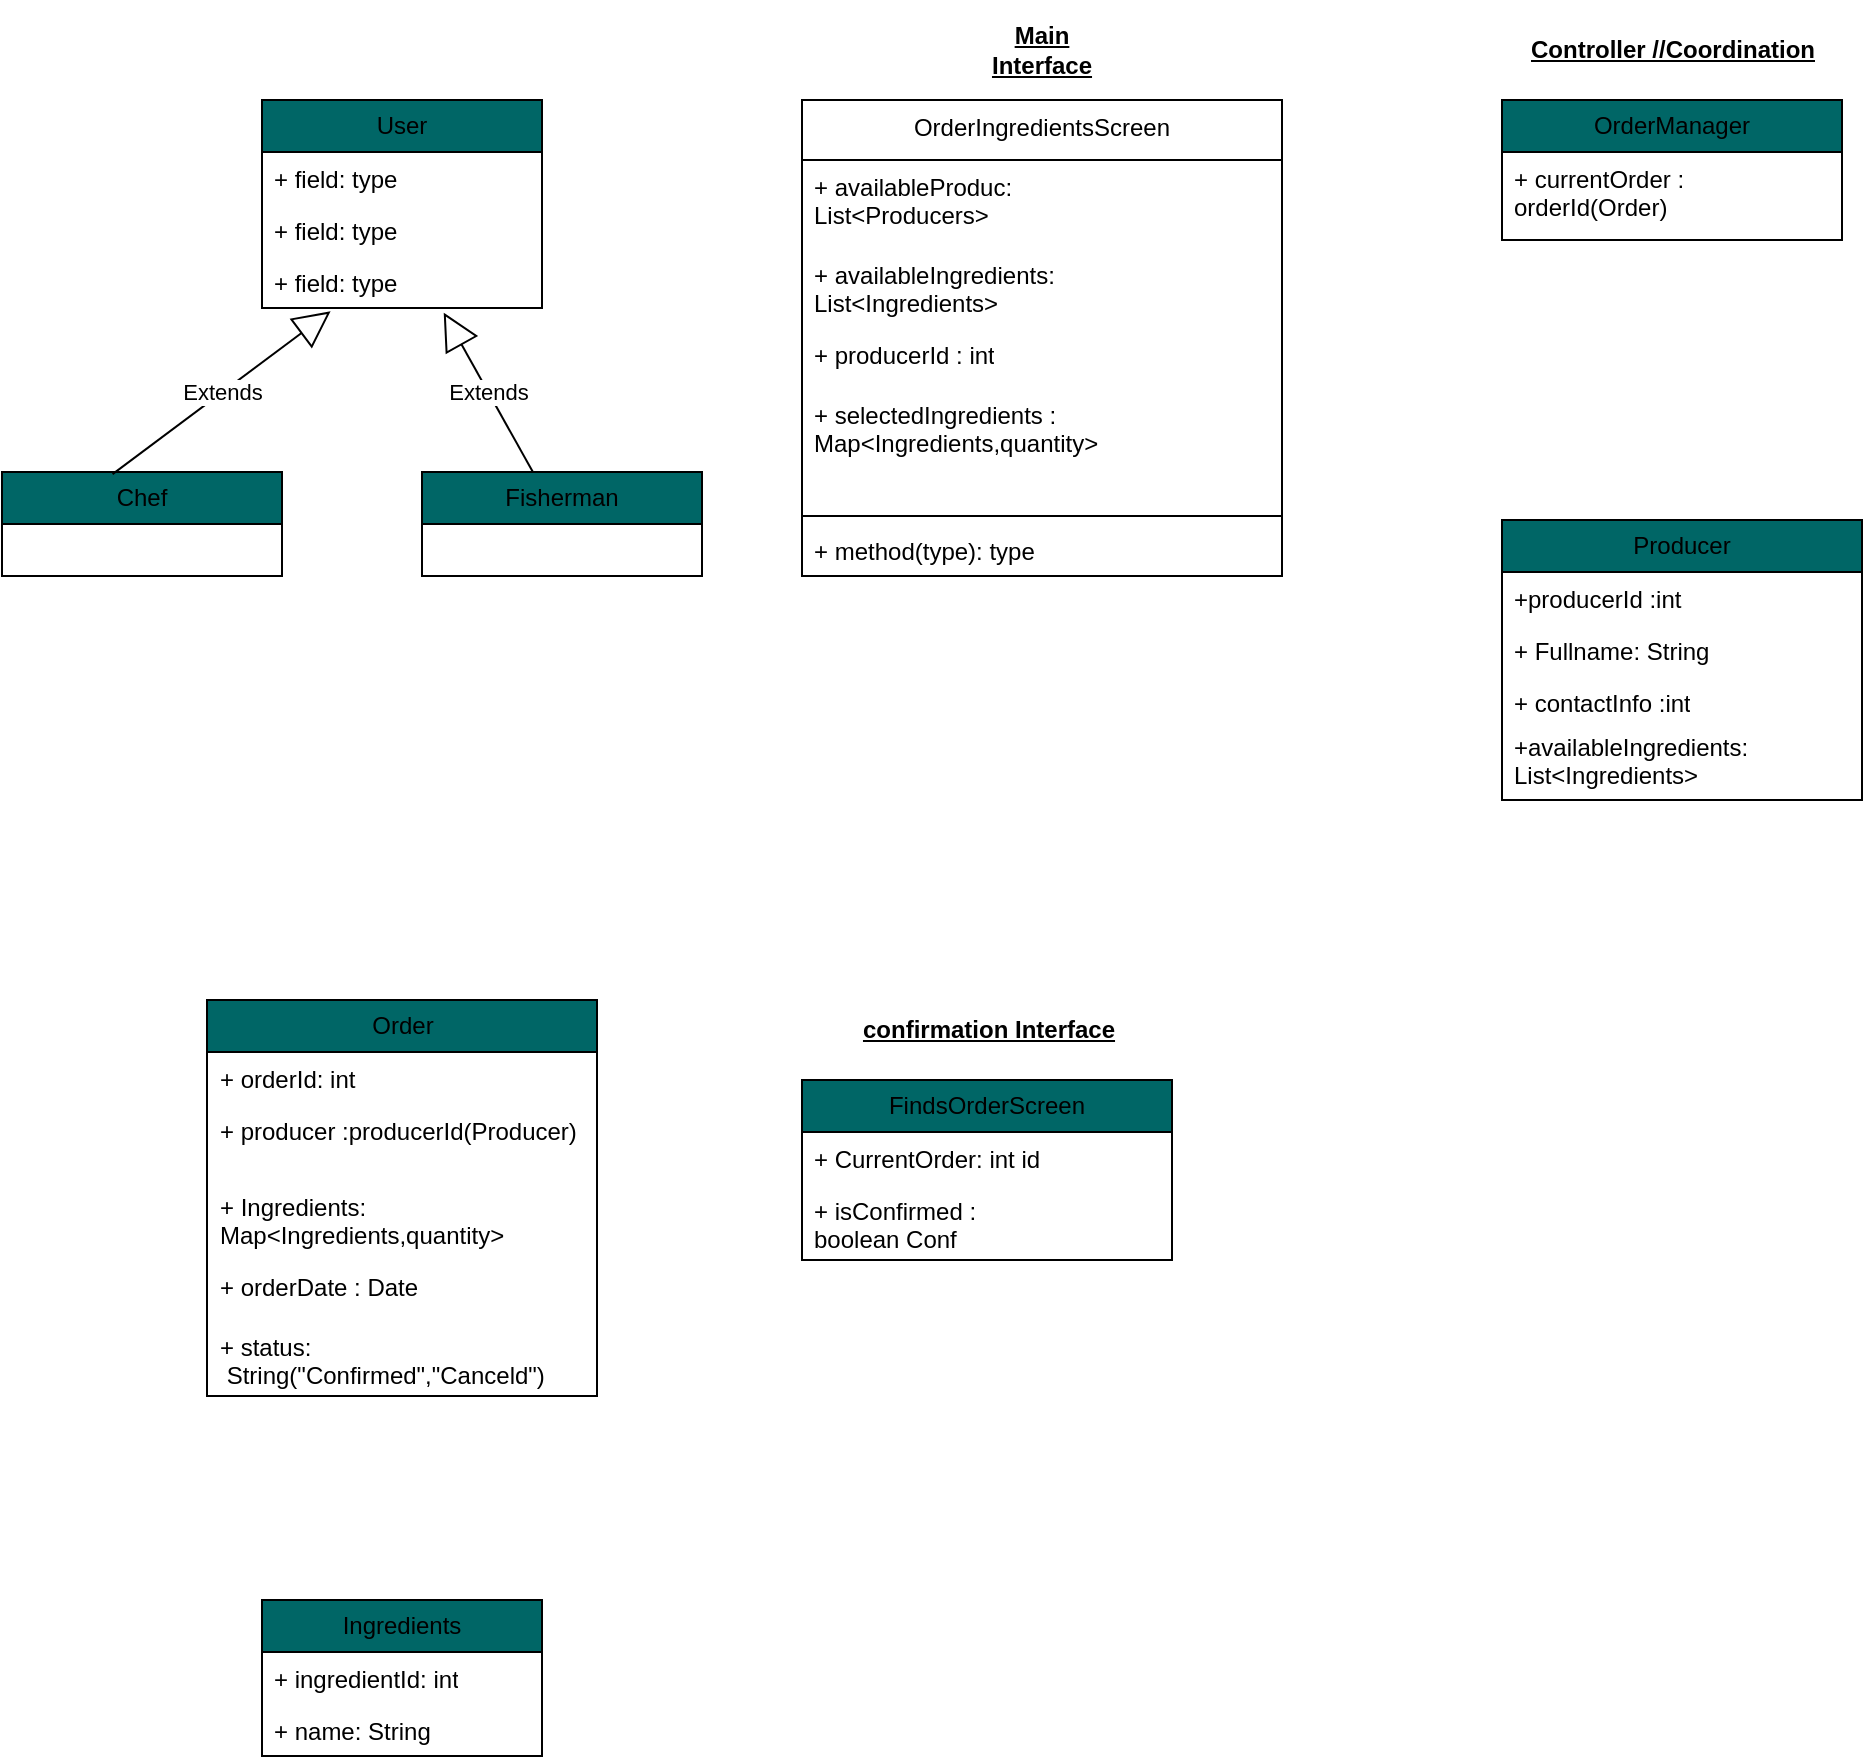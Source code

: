 <mxfile version="27.0.1">
  <diagram id="C5RBs43oDa-KdzZeNtuy" name="Page-1">
    <mxGraphModel dx="2492" dy="751" grid="1" gridSize="10" guides="1" tooltips="1" connect="1" arrows="1" fold="1" page="1" pageScale="1" pageWidth="827" pageHeight="1169" math="0" shadow="0">
      <root>
        <mxCell id="WIyWlLk6GJQsqaUBKTNV-0" />
        <mxCell id="WIyWlLk6GJQsqaUBKTNV-1" parent="WIyWlLk6GJQsqaUBKTNV-0" />
        <mxCell id="-91EUaGgrFVfvGWibIbg-0" value="User" style="swimlane;fontStyle=0;childLayout=stackLayout;horizontal=1;startSize=26;fillColor=light-dark(#006666,#006666);horizontalStack=0;resizeParent=1;resizeParentMax=0;resizeLast=0;collapsible=1;marginBottom=0;whiteSpace=wrap;html=1;" vertex="1" parent="WIyWlLk6GJQsqaUBKTNV-1">
          <mxGeometry x="90" y="170" width="140" height="104" as="geometry" />
        </mxCell>
        <mxCell id="-91EUaGgrFVfvGWibIbg-1" value="+ field: type" style="text;strokeColor=none;fillColor=none;align=left;verticalAlign=top;spacingLeft=4;spacingRight=4;overflow=hidden;rotatable=0;points=[[0,0.5],[1,0.5]];portConstraint=eastwest;whiteSpace=wrap;html=1;" vertex="1" parent="-91EUaGgrFVfvGWibIbg-0">
          <mxGeometry y="26" width="140" height="26" as="geometry" />
        </mxCell>
        <mxCell id="-91EUaGgrFVfvGWibIbg-2" value="+ field: type" style="text;strokeColor=none;fillColor=none;align=left;verticalAlign=top;spacingLeft=4;spacingRight=4;overflow=hidden;rotatable=0;points=[[0,0.5],[1,0.5]];portConstraint=eastwest;whiteSpace=wrap;html=1;" vertex="1" parent="-91EUaGgrFVfvGWibIbg-0">
          <mxGeometry y="52" width="140" height="26" as="geometry" />
        </mxCell>
        <mxCell id="-91EUaGgrFVfvGWibIbg-3" value="+ field: type" style="text;strokeColor=none;fillColor=none;align=left;verticalAlign=top;spacingLeft=4;spacingRight=4;overflow=hidden;rotatable=0;points=[[0,0.5],[1,0.5]];portConstraint=eastwest;whiteSpace=wrap;html=1;" vertex="1" parent="-91EUaGgrFVfvGWibIbg-0">
          <mxGeometry y="78" width="140" height="26" as="geometry" />
        </mxCell>
        <mxCell id="-91EUaGgrFVfvGWibIbg-4" value="FindsOrderScreen" style="swimlane;fontStyle=0;childLayout=stackLayout;horizontal=1;startSize=26;fillColor=light-dark(#006666,#006666);horizontalStack=0;resizeParent=1;resizeParentMax=0;resizeLast=0;collapsible=1;marginBottom=0;whiteSpace=wrap;html=1;" vertex="1" parent="WIyWlLk6GJQsqaUBKTNV-1">
          <mxGeometry x="360" y="660" width="185" height="90" as="geometry" />
        </mxCell>
        <mxCell id="-91EUaGgrFVfvGWibIbg-5" value="+ CurrentOrder: int id" style="text;strokeColor=none;fillColor=none;align=left;verticalAlign=top;spacingLeft=4;spacingRight=4;overflow=hidden;rotatable=0;points=[[0,0.5],[1,0.5]];portConstraint=eastwest;whiteSpace=wrap;html=1;" vertex="1" parent="-91EUaGgrFVfvGWibIbg-4">
          <mxGeometry y="26" width="185" height="26" as="geometry" />
        </mxCell>
        <mxCell id="-91EUaGgrFVfvGWibIbg-6" value="+ isConfirmed : &lt;br&gt;boolean Conf" style="text;strokeColor=none;fillColor=none;align=left;verticalAlign=top;spacingLeft=4;spacingRight=4;overflow=hidden;rotatable=0;points=[[0,0.5],[1,0.5]];portConstraint=eastwest;whiteSpace=wrap;html=1;" vertex="1" parent="-91EUaGgrFVfvGWibIbg-4">
          <mxGeometry y="52" width="185" height="38" as="geometry" />
        </mxCell>
        <mxCell id="-91EUaGgrFVfvGWibIbg-7" value="&lt;u&gt;confirmation Interface&lt;/u&gt;" style="text;align=center;fontStyle=1;verticalAlign=middle;spacingLeft=3;spacingRight=3;strokeColor=none;rotatable=0;points=[[0,0.5],[1,0.5]];portConstraint=eastwest;html=1;" vertex="1" parent="WIyWlLk6GJQsqaUBKTNV-1">
          <mxGeometry x="387.5" y="610" width="130" height="50" as="geometry" />
        </mxCell>
        <mxCell id="-91EUaGgrFVfvGWibIbg-9" value="Producer" style="swimlane;fontStyle=0;childLayout=stackLayout;horizontal=1;startSize=26;fillColor=light-dark(#006666,#006666);horizontalStack=0;resizeParent=1;resizeParentMax=0;resizeLast=0;collapsible=1;marginBottom=0;whiteSpace=wrap;html=1;" vertex="1" parent="WIyWlLk6GJQsqaUBKTNV-1">
          <mxGeometry x="710" y="380" width="180" height="140" as="geometry">
            <mxRectangle x="370" y="533" width="90" height="30" as="alternateBounds" />
          </mxGeometry>
        </mxCell>
        <mxCell id="-91EUaGgrFVfvGWibIbg-10" value="+producerId :int" style="text;strokeColor=none;fillColor=none;align=left;verticalAlign=top;spacingLeft=4;spacingRight=4;overflow=hidden;rotatable=0;points=[[0,0.5],[1,0.5]];portConstraint=eastwest;whiteSpace=wrap;html=1;" vertex="1" parent="-91EUaGgrFVfvGWibIbg-9">
          <mxGeometry y="26" width="180" height="26" as="geometry" />
        </mxCell>
        <mxCell id="-91EUaGgrFVfvGWibIbg-11" value="+ Fullname: String" style="text;strokeColor=none;fillColor=none;align=left;verticalAlign=top;spacingLeft=4;spacingRight=4;overflow=hidden;rotatable=0;points=[[0,0.5],[1,0.5]];portConstraint=eastwest;whiteSpace=wrap;html=1;" vertex="1" parent="-91EUaGgrFVfvGWibIbg-9">
          <mxGeometry y="52" width="180" height="26" as="geometry" />
        </mxCell>
        <mxCell id="-91EUaGgrFVfvGWibIbg-12" value="+ contactInfo :int" style="text;strokeColor=none;fillColor=none;align=left;verticalAlign=top;spacingLeft=4;spacingRight=4;overflow=hidden;rotatable=0;points=[[0,0.5],[1,0.5]];portConstraint=eastwest;whiteSpace=wrap;html=1;" vertex="1" parent="-91EUaGgrFVfvGWibIbg-9">
          <mxGeometry y="78" width="180" height="22" as="geometry" />
        </mxCell>
        <mxCell id="-91EUaGgrFVfvGWibIbg-13" value="+availableIngredients:&lt;br&gt;List&amp;lt;Ingredients&amp;gt;" style="text;strokeColor=none;fillColor=none;align=left;verticalAlign=top;spacingLeft=4;spacingRight=4;overflow=hidden;rotatable=0;points=[[0,0.5],[1,0.5]];portConstraint=eastwest;whiteSpace=wrap;html=1;" vertex="1" parent="-91EUaGgrFVfvGWibIbg-9">
          <mxGeometry y="100" width="180" height="40" as="geometry" />
        </mxCell>
        <mxCell id="-91EUaGgrFVfvGWibIbg-14" value="Ingredients" style="swimlane;fontStyle=0;childLayout=stackLayout;horizontal=1;startSize=26;fillColor=light-dark(#006666,#006666);horizontalStack=0;resizeParent=1;resizeParentMax=0;resizeLast=0;collapsible=1;marginBottom=0;whiteSpace=wrap;html=1;" vertex="1" parent="WIyWlLk6GJQsqaUBKTNV-1">
          <mxGeometry x="90" y="920" width="140" height="78" as="geometry" />
        </mxCell>
        <mxCell id="-91EUaGgrFVfvGWibIbg-15" value="+ ingredientId: int" style="text;strokeColor=none;fillColor=none;align=left;verticalAlign=top;spacingLeft=4;spacingRight=4;overflow=hidden;rotatable=0;points=[[0,0.5],[1,0.5]];portConstraint=eastwest;whiteSpace=wrap;html=1;" vertex="1" parent="-91EUaGgrFVfvGWibIbg-14">
          <mxGeometry y="26" width="140" height="26" as="geometry" />
        </mxCell>
        <mxCell id="-91EUaGgrFVfvGWibIbg-16" value="+ name: String" style="text;strokeColor=none;fillColor=none;align=left;verticalAlign=top;spacingLeft=4;spacingRight=4;overflow=hidden;rotatable=0;points=[[0,0.5],[1,0.5]];portConstraint=eastwest;whiteSpace=wrap;html=1;" vertex="1" parent="-91EUaGgrFVfvGWibIbg-14">
          <mxGeometry y="52" width="140" height="26" as="geometry" />
        </mxCell>
        <mxCell id="-91EUaGgrFVfvGWibIbg-17" value="Order" style="swimlane;fontStyle=0;childLayout=stackLayout;horizontal=1;startSize=26;fillColor=light-dark(#006666,#006666);horizontalStack=0;resizeParent=1;resizeParentMax=0;resizeLast=0;collapsible=1;marginBottom=0;whiteSpace=wrap;html=1;" vertex="1" parent="WIyWlLk6GJQsqaUBKTNV-1">
          <mxGeometry x="62.5" y="620" width="195" height="198" as="geometry" />
        </mxCell>
        <mxCell id="-91EUaGgrFVfvGWibIbg-18" value="+ orderId: int" style="text;strokeColor=none;fillColor=none;align=left;verticalAlign=top;spacingLeft=4;spacingRight=4;overflow=hidden;rotatable=0;points=[[0,0.5],[1,0.5]];portConstraint=eastwest;whiteSpace=wrap;html=1;" vertex="1" parent="-91EUaGgrFVfvGWibIbg-17">
          <mxGeometry y="26" width="195" height="26" as="geometry" />
        </mxCell>
        <mxCell id="-91EUaGgrFVfvGWibIbg-19" value="+ producer :producerId(Producer)&amp;nbsp;" style="text;strokeColor=none;fillColor=none;align=left;verticalAlign=top;spacingLeft=4;spacingRight=4;overflow=hidden;rotatable=0;points=[[0,0.5],[1,0.5]];portConstraint=eastwest;whiteSpace=wrap;html=1;" vertex="1" parent="-91EUaGgrFVfvGWibIbg-17">
          <mxGeometry y="52" width="195" height="38" as="geometry" />
        </mxCell>
        <mxCell id="-91EUaGgrFVfvGWibIbg-20" value="+ Ingredients:&lt;br&gt;Map&amp;lt;Ingredients,quantity&amp;gt;" style="text;strokeColor=none;fillColor=none;align=left;verticalAlign=top;spacingLeft=4;spacingRight=4;overflow=hidden;rotatable=0;points=[[0,0.5],[1,0.5]];portConstraint=eastwest;whiteSpace=wrap;html=1;" vertex="1" parent="-91EUaGgrFVfvGWibIbg-17">
          <mxGeometry y="90" width="195" height="40" as="geometry" />
        </mxCell>
        <mxCell id="-91EUaGgrFVfvGWibIbg-21" value="+ orderDate : Date" style="text;strokeColor=none;fillColor=none;align=left;verticalAlign=top;spacingLeft=4;spacingRight=4;overflow=hidden;rotatable=0;points=[[0,0.5],[1,0.5]];portConstraint=eastwest;whiteSpace=wrap;html=1;" vertex="1" parent="-91EUaGgrFVfvGWibIbg-17">
          <mxGeometry y="130" width="195" height="30" as="geometry" />
        </mxCell>
        <mxCell id="-91EUaGgrFVfvGWibIbg-22" value="+ status: &lt;br&gt;&amp;nbsp;String(&quot;Confirmed&quot;,&quot;Canceld&quot;)&amp;nbsp;" style="text;strokeColor=none;fillColor=none;align=left;verticalAlign=top;spacingLeft=4;spacingRight=4;overflow=hidden;rotatable=0;points=[[0,0.5],[1,0.5]];portConstraint=eastwest;whiteSpace=wrap;html=1;" vertex="1" parent="-91EUaGgrFVfvGWibIbg-17">
          <mxGeometry y="160" width="195" height="38" as="geometry" />
        </mxCell>
        <mxCell id="-91EUaGgrFVfvGWibIbg-23" value="OrderManager" style="swimlane;fontStyle=0;childLayout=stackLayout;horizontal=1;startSize=26;fillColor=light-dark(#006666,#006666);horizontalStack=0;resizeParent=1;resizeParentMax=0;resizeLast=0;collapsible=1;marginBottom=0;whiteSpace=wrap;html=1;" vertex="1" parent="WIyWlLk6GJQsqaUBKTNV-1">
          <mxGeometry x="710" y="170" width="170" height="70" as="geometry" />
        </mxCell>
        <mxCell id="-91EUaGgrFVfvGWibIbg-24" value="+ currentOrder : orderId(Order)" style="text;strokeColor=none;fillColor=none;align=left;verticalAlign=top;spacingLeft=4;spacingRight=4;overflow=hidden;rotatable=0;points=[[0,0.5],[1,0.5]];portConstraint=eastwest;whiteSpace=wrap;html=1;" vertex="1" parent="-91EUaGgrFVfvGWibIbg-23">
          <mxGeometry y="26" width="170" height="44" as="geometry" />
        </mxCell>
        <mxCell id="-91EUaGgrFVfvGWibIbg-25" value="&lt;u&gt;Controller //Coordination&lt;/u&gt;" style="text;align=center;fontStyle=1;verticalAlign=middle;spacingLeft=3;spacingRight=3;strokeColor=none;rotatable=0;points=[[0,0.5],[1,0.5]];portConstraint=eastwest;html=1;" vertex="1" parent="WIyWlLk6GJQsqaUBKTNV-1">
          <mxGeometry x="720" y="120" width="150" height="50" as="geometry" />
        </mxCell>
        <mxCell id="-91EUaGgrFVfvGWibIbg-26" value="Chef" style="swimlane;fontStyle=0;childLayout=stackLayout;horizontal=1;startSize=26;fillColor=light-dark(#006666,#006666);horizontalStack=0;resizeParent=1;resizeParentMax=0;resizeLast=0;collapsible=1;marginBottom=0;whiteSpace=wrap;html=1;" vertex="1" parent="WIyWlLk6GJQsqaUBKTNV-1">
          <mxGeometry x="-40" y="356" width="140" height="52" as="geometry" />
        </mxCell>
        <mxCell id="-91EUaGgrFVfvGWibIbg-27" value="Fisherman" style="swimlane;fontStyle=0;childLayout=stackLayout;horizontal=1;startSize=26;fillColor=light-dark(#006666,#006666);horizontalStack=0;resizeParent=1;resizeParentMax=0;resizeLast=0;collapsible=1;marginBottom=0;whiteSpace=wrap;html=1;" vertex="1" parent="WIyWlLk6GJQsqaUBKTNV-1">
          <mxGeometry x="170" y="356" width="140" height="52" as="geometry" />
        </mxCell>
        <mxCell id="-91EUaGgrFVfvGWibIbg-28" value="&lt;span style=&quot;font-weight: 400;&quot;&gt;OrderIngredientsScreen&lt;/span&gt;" style="swimlane;fontStyle=1;align=center;verticalAlign=top;childLayout=stackLayout;horizontal=1;startSize=30;horizontalStack=0;resizeParent=1;resizeParentMax=0;resizeLast=0;collapsible=1;marginBottom=0;whiteSpace=wrap;html=1;fillColor=light-dark(#FFFFFF,#006666);" vertex="1" parent="WIyWlLk6GJQsqaUBKTNV-1">
          <mxGeometry x="360" y="170" width="240" height="238" as="geometry" />
        </mxCell>
        <mxCell id="-91EUaGgrFVfvGWibIbg-29" value="+ availableProduc:&lt;br&gt;List&amp;lt;Producers&amp;gt;" style="text;strokeColor=none;fillColor=none;align=left;verticalAlign=top;spacingLeft=4;spacingRight=4;overflow=hidden;rotatable=0;points=[[0,0.5],[1,0.5]];portConstraint=eastwest;whiteSpace=wrap;html=1;" vertex="1" parent="-91EUaGgrFVfvGWibIbg-28">
          <mxGeometry y="30" width="240" height="44" as="geometry" />
        </mxCell>
        <mxCell id="-91EUaGgrFVfvGWibIbg-30" value="+ availableIngredients:&lt;br&gt;List&amp;lt;Ingredients&amp;gt;" style="text;strokeColor=none;fillColor=none;align=left;verticalAlign=top;spacingLeft=4;spacingRight=4;overflow=hidden;rotatable=0;points=[[0,0.5],[1,0.5]];portConstraint=eastwest;whiteSpace=wrap;html=1;" vertex="1" parent="-91EUaGgrFVfvGWibIbg-28">
          <mxGeometry y="74" width="240" height="40" as="geometry" />
        </mxCell>
        <mxCell id="-91EUaGgrFVfvGWibIbg-31" value="+ producerId : int" style="text;strokeColor=none;fillColor=none;align=left;verticalAlign=top;spacingLeft=4;spacingRight=4;overflow=hidden;rotatable=0;points=[[0,0.5],[1,0.5]];portConstraint=eastwest;whiteSpace=wrap;html=1;" vertex="1" parent="-91EUaGgrFVfvGWibIbg-28">
          <mxGeometry y="114" width="240" height="30" as="geometry" />
        </mxCell>
        <mxCell id="-91EUaGgrFVfvGWibIbg-32" value="+ selectedIngredients : Map&amp;lt;Ingredients,quantity&amp;gt;" style="text;strokeColor=none;fillColor=none;align=left;verticalAlign=top;spacingLeft=4;spacingRight=4;overflow=hidden;rotatable=0;points=[[0,0.5],[1,0.5]];portConstraint=eastwest;whiteSpace=wrap;html=1;" vertex="1" parent="-91EUaGgrFVfvGWibIbg-28">
          <mxGeometry y="144" width="240" height="60" as="geometry" />
        </mxCell>
        <mxCell id="-91EUaGgrFVfvGWibIbg-33" value="" style="line;strokeWidth=1;fillColor=none;align=left;verticalAlign=middle;spacingTop=-1;spacingLeft=3;spacingRight=3;rotatable=0;labelPosition=right;points=[];portConstraint=eastwest;strokeColor=inherit;" vertex="1" parent="-91EUaGgrFVfvGWibIbg-28">
          <mxGeometry y="204" width="240" height="8" as="geometry" />
        </mxCell>
        <mxCell id="-91EUaGgrFVfvGWibIbg-34" value="+ method(type): type" style="text;strokeColor=none;fillColor=none;align=left;verticalAlign=top;spacingLeft=4;spacingRight=4;overflow=hidden;rotatable=0;points=[[0,0.5],[1,0.5]];portConstraint=eastwest;whiteSpace=wrap;html=1;" vertex="1" parent="-91EUaGgrFVfvGWibIbg-28">
          <mxGeometry y="212" width="240" height="26" as="geometry" />
        </mxCell>
        <mxCell id="-91EUaGgrFVfvGWibIbg-35" value="Extends" style="endArrow=block;endSize=16;endFill=0;html=1;rounded=0;exitX=0.395;exitY=0.02;exitDx=0;exitDy=0;exitPerimeter=0;entryX=0.245;entryY=1.064;entryDx=0;entryDy=0;entryPerimeter=0;" edge="1" parent="WIyWlLk6GJQsqaUBKTNV-1" source="-91EUaGgrFVfvGWibIbg-26" target="-91EUaGgrFVfvGWibIbg-3">
          <mxGeometry width="160" relative="1" as="geometry">
            <mxPoint x="170" y="320" as="sourcePoint" />
            <mxPoint x="330" y="320" as="targetPoint" />
          </mxGeometry>
        </mxCell>
        <mxCell id="-91EUaGgrFVfvGWibIbg-36" value="Extends" style="endArrow=block;endSize=16;endFill=0;html=1;rounded=0;entryX=0.649;entryY=1.09;entryDx=0;entryDy=0;entryPerimeter=0;" edge="1" parent="WIyWlLk6GJQsqaUBKTNV-1" source="-91EUaGgrFVfvGWibIbg-27" target="-91EUaGgrFVfvGWibIbg-3">
          <mxGeometry width="160" relative="1" as="geometry">
            <mxPoint x="70" y="380" as="sourcePoint" />
            <mxPoint x="179" y="299" as="targetPoint" />
          </mxGeometry>
        </mxCell>
        <mxCell id="-91EUaGgrFVfvGWibIbg-37" value="&lt;b&gt;&lt;u&gt;Main Interface&lt;/u&gt;&lt;/b&gt;" style="text;html=1;align=center;verticalAlign=middle;whiteSpace=wrap;rounded=0;" vertex="1" parent="WIyWlLk6GJQsqaUBKTNV-1">
          <mxGeometry x="450" y="130" width="60" height="30" as="geometry" />
        </mxCell>
      </root>
    </mxGraphModel>
  </diagram>
</mxfile>
